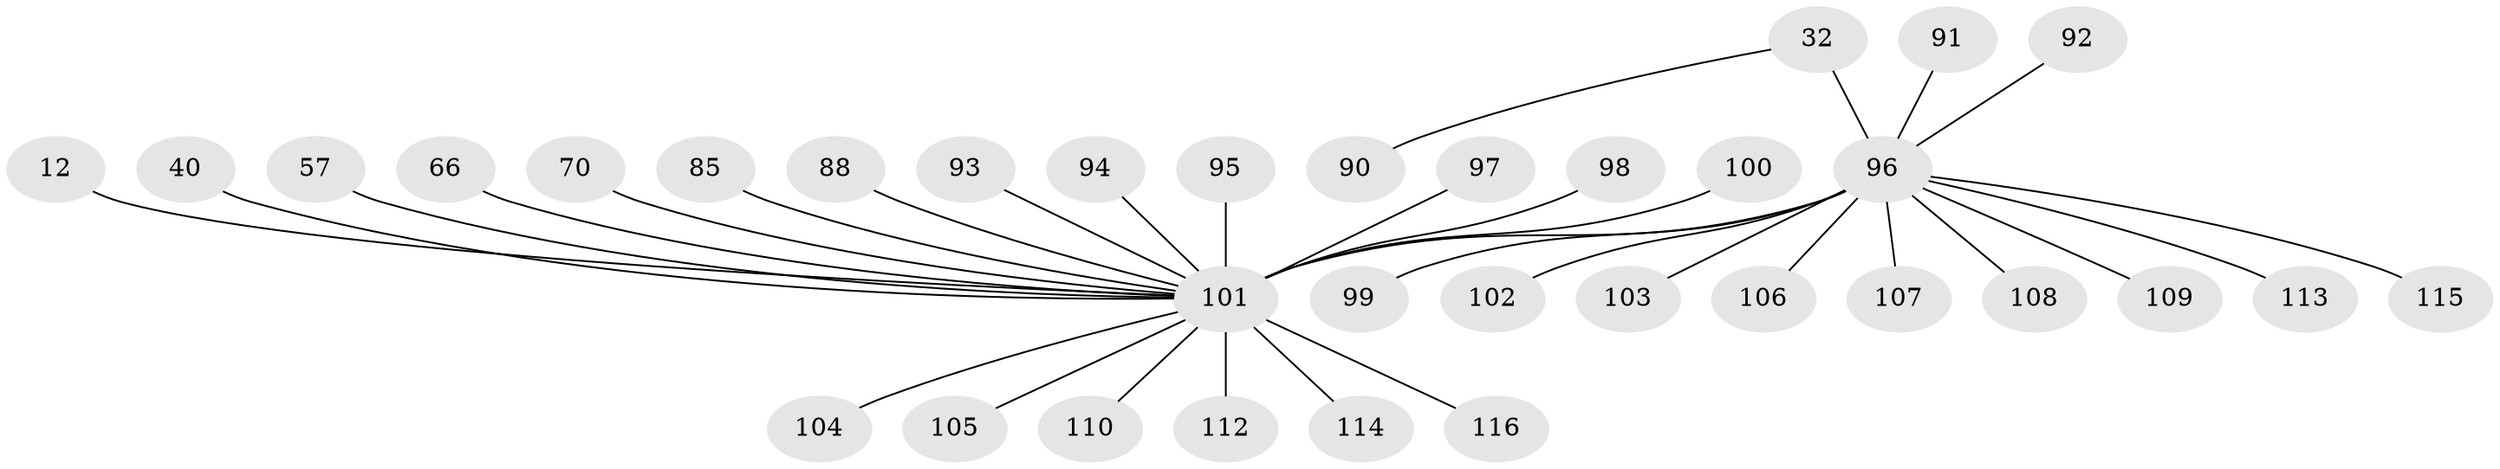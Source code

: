 // original degree distribution, {27: 0.008620689655172414, 8: 0.017241379310344827, 1: 0.5862068965517241, 10: 0.008620689655172414, 12: 0.008620689655172414, 4: 0.04310344827586207, 2: 0.16379310344827586, 3: 0.09482758620689655, 9: 0.008620689655172414, 5: 0.04310344827586207, 6: 0.017241379310344827}
// Generated by graph-tools (version 1.1) at 2025/51/03/04/25 21:51:55]
// undirected, 34 vertices, 33 edges
graph export_dot {
graph [start="1"]
  node [color=gray90,style=filled];
  12;
  32 [super="+29"];
  40;
  57 [super="+24+54"];
  66 [super="+16+20+28"];
  70;
  85;
  88;
  90;
  91 [super="+76"];
  92;
  93;
  94;
  95;
  96 [super="+46+64+77+78+11+3+5+17+27+38+45+49+51+67+68+73+74+79+81+86+87"];
  97;
  98;
  99 [super="+84"];
  100;
  101 [super="+43+48+75+15+89+21+31"];
  102;
  103;
  104;
  105;
  106 [super="+80"];
  107 [super="+25"];
  108;
  109 [super="+61"];
  110;
  112 [super="+42+111"];
  113;
  114;
  115;
  116 [super="+82"];
  12 -- 101 [weight=2];
  32 -- 90;
  32 -- 96 [weight=3];
  40 -- 101;
  57 -- 101 [weight=3];
  66 -- 101;
  70 -- 101;
  85 -- 101;
  88 -- 101;
  91 -- 96;
  92 -- 96;
  93 -- 101;
  94 -- 101;
  95 -- 101;
  96 -- 102;
  96 -- 108;
  96 -- 113;
  96 -- 101 [weight=10];
  96 -- 103;
  96 -- 107;
  96 -- 109;
  96 -- 115;
  96 -- 106;
  96 -- 99;
  97 -- 101;
  98 -- 101;
  100 -- 101;
  101 -- 112 [weight=5];
  101 -- 104;
  101 -- 105;
  101 -- 110;
  101 -- 114;
  101 -- 116;
}
